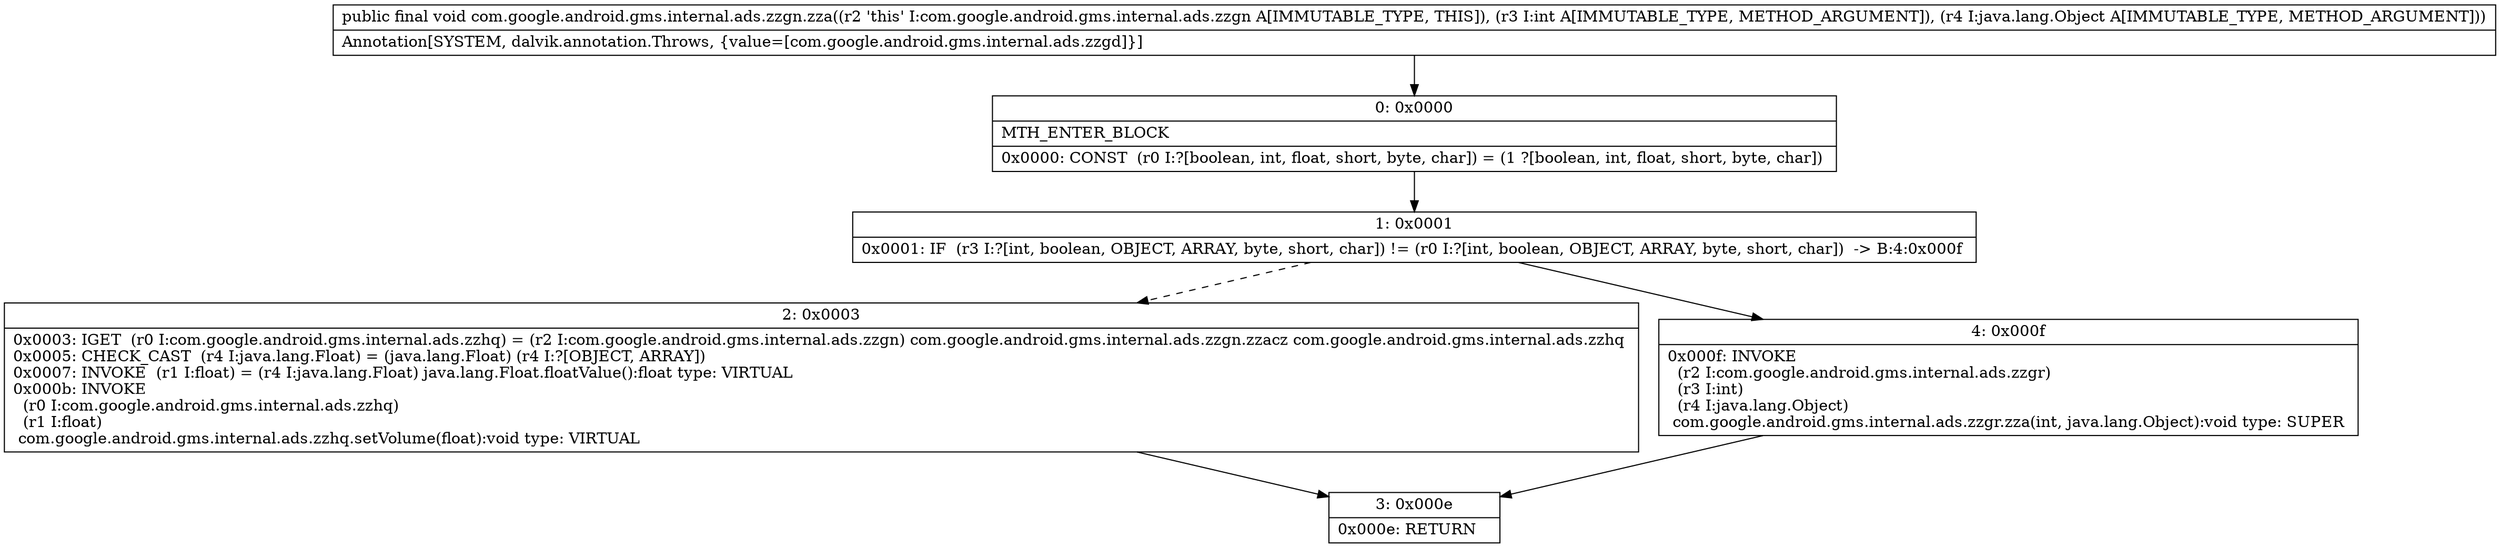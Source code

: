 digraph "CFG forcom.google.android.gms.internal.ads.zzgn.zza(ILjava\/lang\/Object;)V" {
Node_0 [shape=record,label="{0\:\ 0x0000|MTH_ENTER_BLOCK\l|0x0000: CONST  (r0 I:?[boolean, int, float, short, byte, char]) = (1 ?[boolean, int, float, short, byte, char]) \l}"];
Node_1 [shape=record,label="{1\:\ 0x0001|0x0001: IF  (r3 I:?[int, boolean, OBJECT, ARRAY, byte, short, char]) != (r0 I:?[int, boolean, OBJECT, ARRAY, byte, short, char])  \-\> B:4:0x000f \l}"];
Node_2 [shape=record,label="{2\:\ 0x0003|0x0003: IGET  (r0 I:com.google.android.gms.internal.ads.zzhq) = (r2 I:com.google.android.gms.internal.ads.zzgn) com.google.android.gms.internal.ads.zzgn.zzacz com.google.android.gms.internal.ads.zzhq \l0x0005: CHECK_CAST  (r4 I:java.lang.Float) = (java.lang.Float) (r4 I:?[OBJECT, ARRAY]) \l0x0007: INVOKE  (r1 I:float) = (r4 I:java.lang.Float) java.lang.Float.floatValue():float type: VIRTUAL \l0x000b: INVOKE  \l  (r0 I:com.google.android.gms.internal.ads.zzhq)\l  (r1 I:float)\l com.google.android.gms.internal.ads.zzhq.setVolume(float):void type: VIRTUAL \l}"];
Node_3 [shape=record,label="{3\:\ 0x000e|0x000e: RETURN   \l}"];
Node_4 [shape=record,label="{4\:\ 0x000f|0x000f: INVOKE  \l  (r2 I:com.google.android.gms.internal.ads.zzgr)\l  (r3 I:int)\l  (r4 I:java.lang.Object)\l com.google.android.gms.internal.ads.zzgr.zza(int, java.lang.Object):void type: SUPER \l}"];
MethodNode[shape=record,label="{public final void com.google.android.gms.internal.ads.zzgn.zza((r2 'this' I:com.google.android.gms.internal.ads.zzgn A[IMMUTABLE_TYPE, THIS]), (r3 I:int A[IMMUTABLE_TYPE, METHOD_ARGUMENT]), (r4 I:java.lang.Object A[IMMUTABLE_TYPE, METHOD_ARGUMENT]))  | Annotation[SYSTEM, dalvik.annotation.Throws, \{value=[com.google.android.gms.internal.ads.zzgd]\}]\l}"];
MethodNode -> Node_0;
Node_0 -> Node_1;
Node_1 -> Node_2[style=dashed];
Node_1 -> Node_4;
Node_2 -> Node_3;
Node_4 -> Node_3;
}


